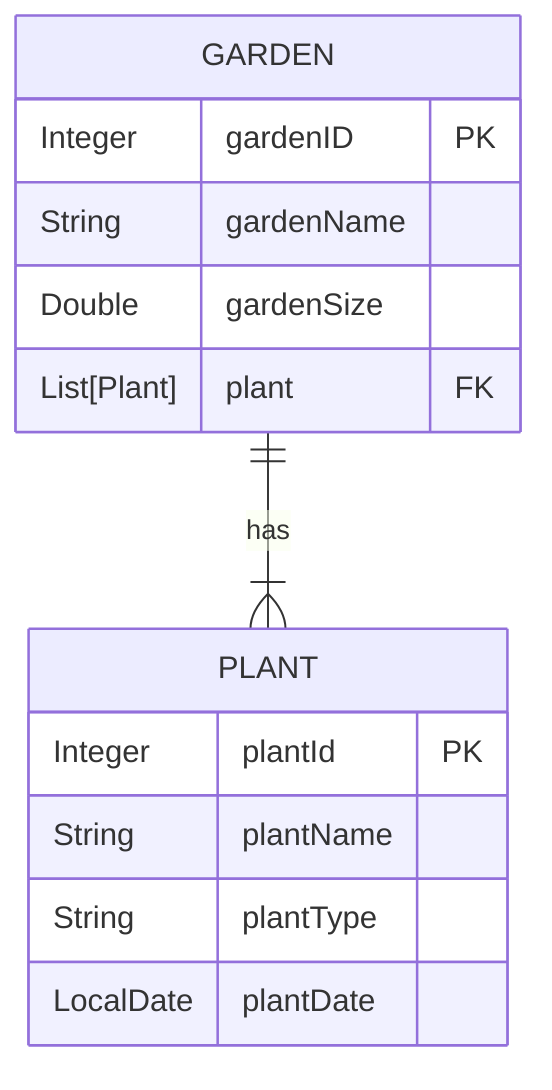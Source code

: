 erDiagram
    GARDEN || -- |{ PLANT : has
    GARDEN{
        Integer gardenID PK
        String gardenName
        Double gardenSize
        List[Plant] plant  FK
    }
    PLANT{
        Integer plantId PK
        String plantName
        String plantType
        LocalDate plantDate
    }